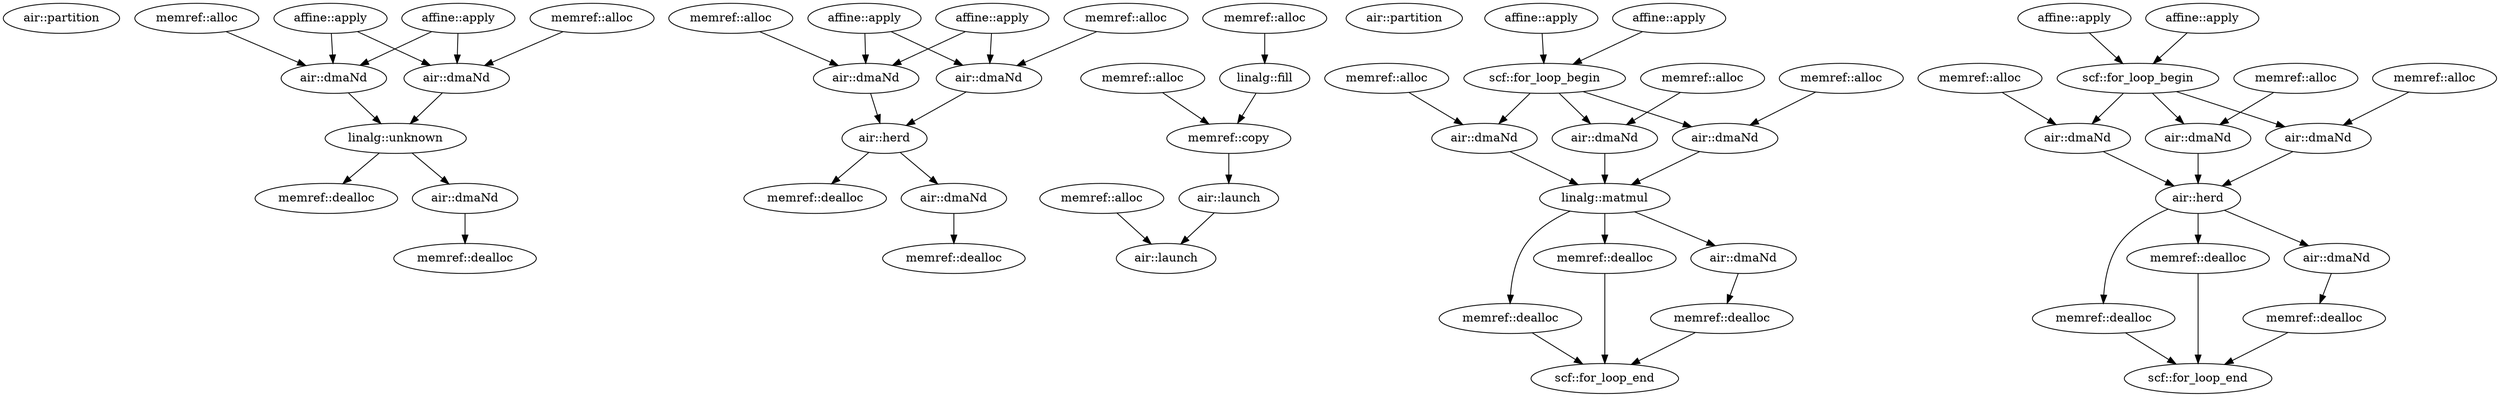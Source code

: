 digraph G {
0[label="air::partition"];
1[label="memref::alloc"];
2[label="memref::alloc"];
3[label="affine::apply"];
4[label="affine::apply"];
5[label="air::dmaNd"];
6[label="air::dmaNd"];
7[label="linalg::unknown"];
8[label="memref::dealloc"];
9[label="air::dmaNd"];
10[label="memref::dealloc"];
11[label="memref::alloc"];
12[label="memref::alloc"];
13[label="affine::apply"];
14[label="affine::apply"];
15[label="air::dmaNd"];
16[label="air::dmaNd"];
17[label="air::herd"];
18[label="memref::dealloc"];
19[label="air::dmaNd"];
20[label="memref::dealloc"];
21[label="memref::alloc"];
22[label="air::partition"];
23[label="memref::alloc"];
24[label="memref::alloc"];
25[label="memref::alloc"];
26[label="affine::apply"];
27[label="air::dmaNd"];
28[label="affine::apply"];
29[label="air::dmaNd"];
30[label="air::dmaNd"];
31[label="linalg::matmul"];
32[label="memref::dealloc"];
33[label="memref::dealloc"];
34[label="air::dmaNd"];
35[label="memref::dealloc"];
36[label="memref::alloc"];
37[label="memref::alloc"];
38[label="memref::alloc"];
39[label="affine::apply"];
40[label="air::dmaNd"];
41[label="affine::apply"];
42[label="air::dmaNd"];
43[label="air::dmaNd"];
44[label="air::herd"];
45[label="memref::dealloc"];
46[label="memref::dealloc"];
47[label="air::dmaNd"];
48[label="memref::dealloc"];
49[label="memref::alloc"];
50[label="memref::alloc"];
51[label="linalg::fill"];
52[label="memref::copy"];
53[label="air::launch"];
54[label="air::launch"];
55[label="scf::for_loop_end"];
56[label="scf::for_loop_begin"];
57[label="scf::for_loop_end"];
58[label="scf::for_loop_begin"];
53->54 ;
52->53 ;
51->52 ;
50->51 ;
49->52 ;
47->48 ;
44->45 ;
44->46 ;
44->47 ;
43->44 ;
42->44 ;
40->44 ;
38->43 ;
37->40 ;
36->42 ;
34->35 ;
31->32 ;
31->33 ;
31->34 ;
30->31 ;
29->31 ;
27->31 ;
25->30 ;
24->27 ;
23->29 ;
21->54 ;
19->20 ;
17->18 ;
17->19 ;
16->17 ;
15->17 ;
14->15 ;
14->16 ;
13->15 ;
13->16 ;
12->16 ;
11->15 ;
9->10 ;
7->8 ;
7->9 ;
6->7 ;
5->7 ;
4->5 ;
4->6 ;
3->5 ;
3->6 ;
2->6 ;
1->5 ;
33->55 ;
32->55 ;
35->55 ;
28->56 ;
56->29 ;
56->30 ;
26->56 ;
56->27 ;
46->57 ;
45->57 ;
48->57 ;
41->58 ;
58->42 ;
58->43 ;
39->58 ;
58->40 ;
}
